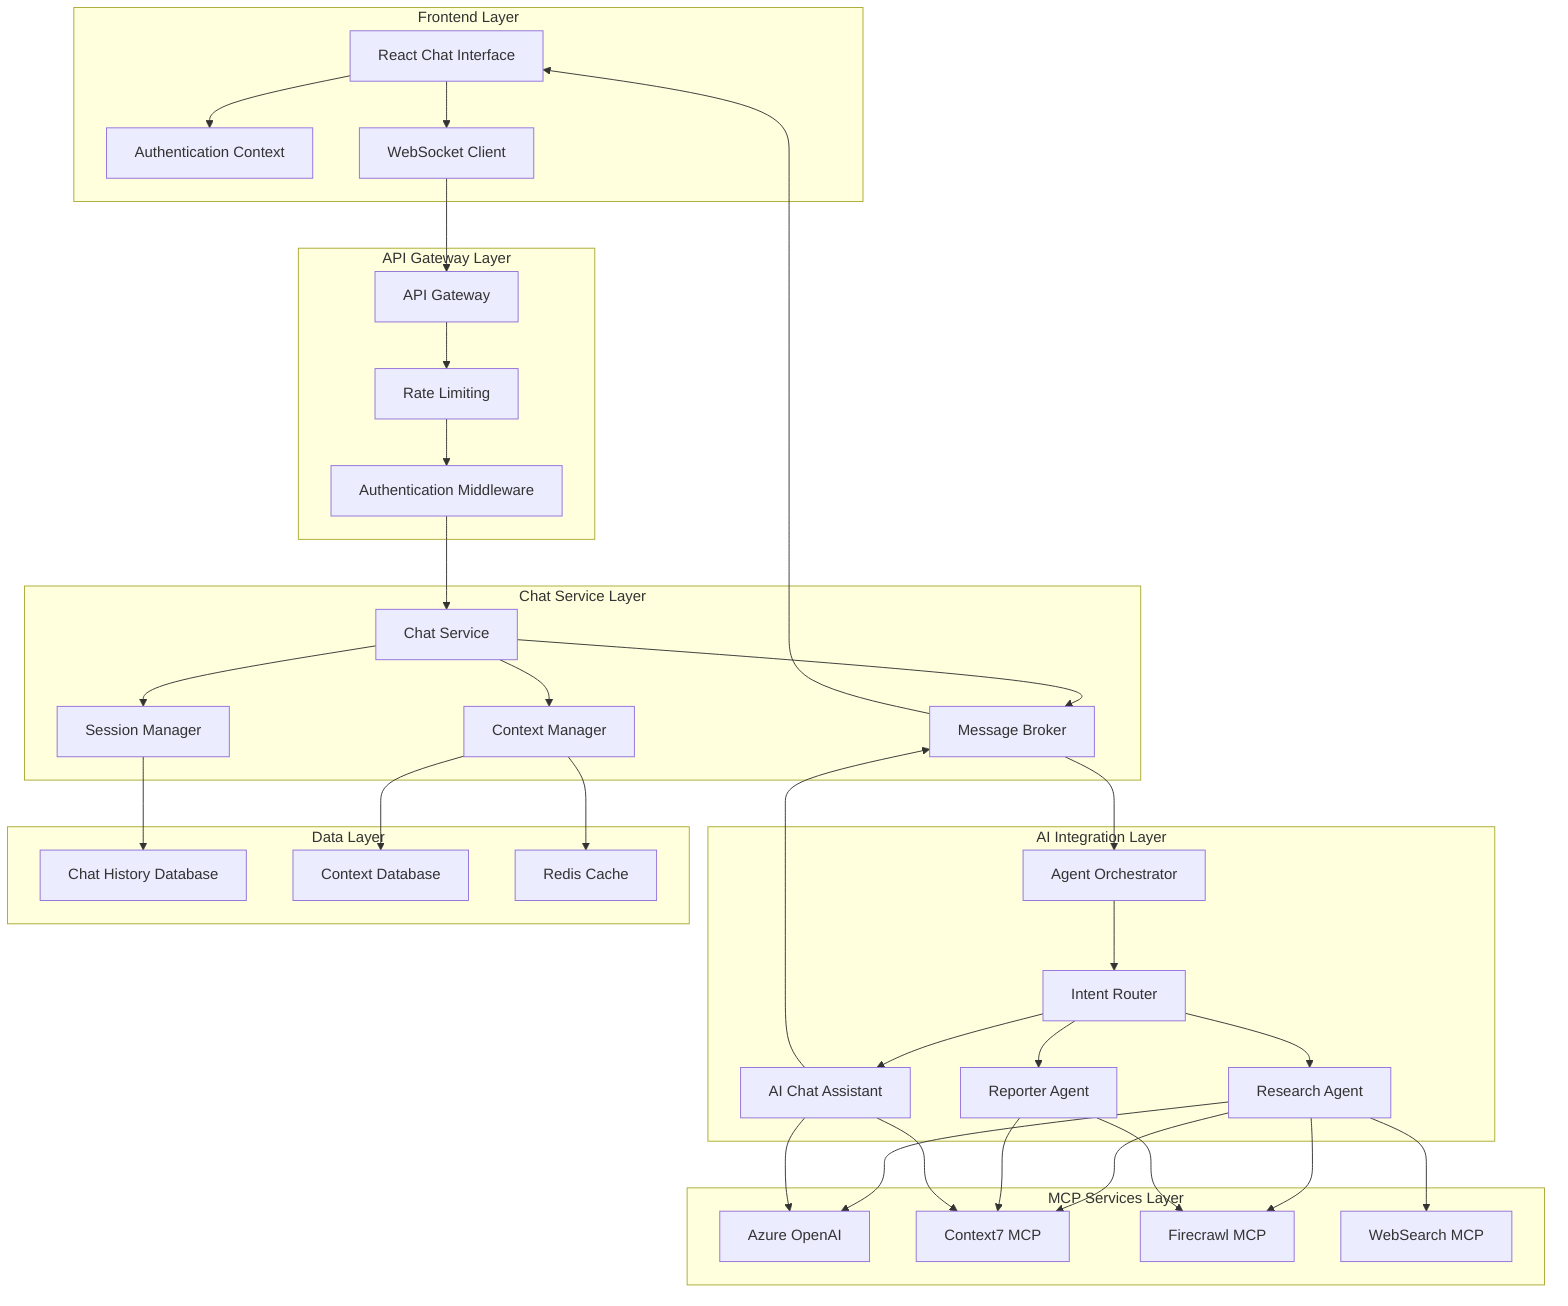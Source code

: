 graph TB
    subgraph "Frontend Layer"
        UI[React Chat Interface]
        Auth[Authentication Context]
        Socket[WebSocket Client]
    end

    subgraph "API Gateway Layer"
        Gateway[API Gateway]
        RateLimit[Rate Limiting]
        AuthMW[Authentication Middleware]
    end

    subgraph "Chat Service Layer"
        ChatService[Chat Service]
        SessionManager[Session Manager]
        ContextManager[Context Manager]
        MessageBroker[Message Broker]
    end

    subgraph "AI Integration Layer"
        Orchestrator[Agent Orchestrator]
        Router[Intent Router]
        RA[Research Agent]
        RP[Reporter Agent]
        ChatAssistant[AI Chat Assistant]
    end

    subgraph "MCP Services Layer"
        OpenAI[Azure OpenAI]
        Context7[Context7 MCP]
        Firecrawl[Firecrawl MCP]
        WebSearch[WebSearch MCP]
    end

    subgraph "Data Layer"
        ChatDB[Chat History Database]
        ContextDB[Context Database]
        Cache[Redis Cache]
    end

    UI --> Socket
    UI --> Auth
    Socket --> Gateway

    Gateway --> RateLimit
    RateLimit --> AuthMW
    AuthMW --> ChatService

    ChatService --> SessionManager
    ChatService --> ContextManager
    ChatService --> MessageBroker

    SessionManager --> ChatDB
    ContextManager --> ContextDB
    ContextManager --> Cache

    MessageBroker --> Orchestrator
    Orchestrator --> Router

    Router --> RA
    Router --> RP
    Router --> ChatAssistant

    RA --> OpenAI
    RA --> Context7
    RA --> Firecrawl
    RA --> WebSearch

    RP --> Context7
    RP --> Firecrawl

    ChatAssistant --> OpenAI
    ChatAssistant --> Context7

    ChatAssistant --> MessageBroker
    MessageBroker --> UI